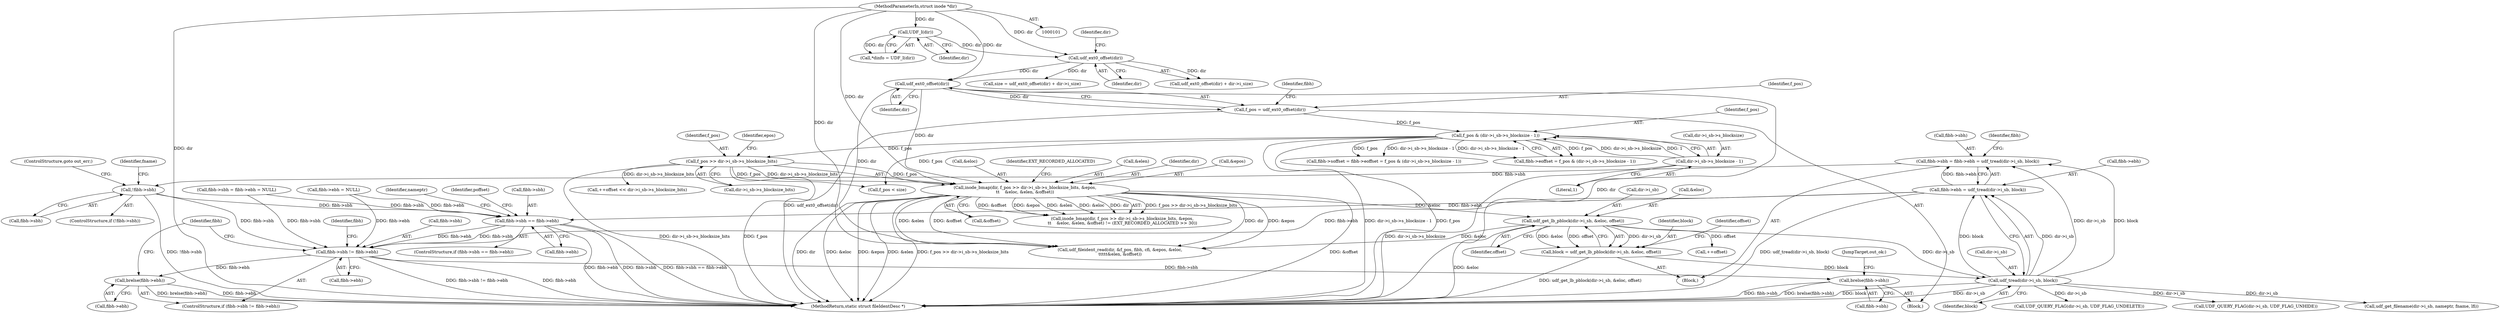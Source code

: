 digraph "0_linux_0e5cc9a40ada6046e6bc3bdfcd0c0d7e4b706b14_0@API" {
"1000273" [label="(Call,fibh->sbh = fibh->ebh = udf_tread(dir->i_sb, block))"];
"1000277" [label="(Call,fibh->ebh = udf_tread(dir->i_sb, block))"];
"1000281" [label="(Call,udf_tread(dir->i_sb, block))"];
"1000225" [label="(Call,udf_get_lb_pblock(dir->i_sb, &eloc, offset))"];
"1000202" [label="(Call,inode_bmap(dir, f_pos >> dir->i_sb->s_blocksize_bits, &epos,\n\t\t    &eloc, &elen, &offset))"];
"1000165" [label="(Call,udf_ext0_offset(dir))"];
"1000158" [label="(Call,udf_ext0_offset(dir))"];
"1000129" [label="(Call,UDF_I(dir))"];
"1000102" [label="(MethodParameterIn,struct inode *dir)"];
"1000204" [label="(Call,f_pos >> dir->i_sb->s_blocksize_bits)"];
"1000184" [label="(Call,f_pos & (dir->i_sb->s_blocksize - 1))"];
"1000163" [label="(Call,f_pos = udf_ext0_offset(dir))"];
"1000186" [label="(Call,dir->i_sb->s_blocksize - 1)"];
"1000223" [label="(Call,block = udf_get_lb_pblock(dir->i_sb, &eloc, offset))"];
"1000287" [label="(Call,!fibh->sbh)"];
"1000338" [label="(Call,fibh->sbh == fibh->ebh)"];
"1000486" [label="(Call,fibh->sbh != fibh->ebh)"];
"1000493" [label="(Call,brelse(fibh->ebh))"];
"1000497" [label="(Call,brelse(fibh->sbh))"];
"1000127" [label="(Call,*dinfo = UDF_I(dir))"];
"1000159" [label="(Identifier,dir)"];
"1000212" [label="(Identifier,epos)"];
"1000234" [label="(Call,++offset << dir->i_sb->s_blocksize_bits)"];
"1000357" [label="(Identifier,poffset)"];
"1000490" [label="(Call,fibh->ebh)"];
"1000215" [label="(Call,&elen)"];
"1000203" [label="(Identifier,dir)"];
"1000185" [label="(Identifier,f_pos)"];
"1000163" [label="(Call,f_pos = udf_ext0_offset(dir))"];
"1000423" [label="(Call,UDF_QUERY_FLAG(dir->i_sb, UDF_FLAG_UNDELETE))"];
"1000180" [label="(Call,fibh->eoffset = f_pos & (dir->i_sb->s_blocksize - 1))"];
"1000487" [label="(Call,fibh->sbh)"];
"1000281" [label="(Call,udf_tread(dir->i_sb, block))"];
"1000102" [label="(MethodParameterIn,struct inode *dir)"];
"1000231" [label="(Identifier,offset)"];
"1000510" [label="(MethodReturn,static struct fileIdentDesc *)"];
"1000192" [label="(Literal,1)"];
"1000206" [label="(Call,dir->i_sb->s_blocksize_bits)"];
"1000229" [label="(Call,&eloc)"];
"1000158" [label="(Call,udf_ext0_offset(dir))"];
"1000498" [label="(Call,fibh->sbh)"];
"1000499" [label="(Identifier,fibh)"];
"1000497" [label="(Call,brelse(fibh->sbh))"];
"1000236" [label="(Identifier,offset)"];
"1000277" [label="(Call,fibh->ebh = udf_tread(dir->i_sb, block))"];
"1000339" [label="(Call,fibh->sbh)"];
"1000282" [label="(Call,dir->i_sb)"];
"1000302" [label="(Call,f_pos < size)"];
"1000157" [label="(Call,udf_ext0_offset(dir) + dir->i_size)"];
"1000342" [label="(Call,fibh->ebh)"];
"1000273" [label="(Call,fibh->sbh = fibh->ebh = udf_tread(dir->i_sb, block))"];
"1000199" [label="(Block,)"];
"1000493" [label="(Call,brelse(fibh->ebh))"];
"1000274" [label="(Call,fibh->sbh)"];
"1000337" [label="(ControlStructure,if (fibh->sbh == fibh->ebh))"];
"1000130" [label="(Identifier,dir)"];
"1000495" [label="(Identifier,fibh)"];
"1000202" [label="(Call,inode_bmap(dir, f_pos >> dir->i_sb->s_blocksize_bits, &epos,\n\t\t    &eloc, &elen, &offset))"];
"1000347" [label="(Identifier,nameptr)"];
"1000217" [label="(Call,&offset)"];
"1000278" [label="(Call,fibh->ebh)"];
"1000187" [label="(Call,dir->i_sb->s_blocksize)"];
"1000287" [label="(Call,!fibh->sbh)"];
"1000486" [label="(Call,fibh->sbh != fibh->ebh)"];
"1000338" [label="(Call,fibh->sbh == fibh->ebh)"];
"1000235" [label="(Call,++offset)"];
"1000205" [label="(Identifier,f_pos)"];
"1000289" [label="(Identifier,fibh)"];
"1000176" [label="(Call,fibh->soffset = fibh->eoffset = f_pos & (dir->i_sb->s_blocksize - 1))"];
"1000494" [label="(Call,fibh->ebh)"];
"1000440" [label="(Call,UDF_QUERY_FLAG(dir->i_sb, UDF_FLAG_UNHIDE))"];
"1000129" [label="(Call,UDF_I(dir))"];
"1000226" [label="(Call,dir->i_sb)"];
"1000211" [label="(Call,&epos)"];
"1000225" [label="(Call,udf_get_lb_pblock(dir->i_sb, &eloc, offset))"];
"1000461" [label="(Call,udf_get_filename(dir->i_sb, nameptr, fname, lfi))"];
"1000286" [label="(ControlStructure,if (!fibh->sbh))"];
"1000171" [label="(Call,fibh->ebh = NULL)"];
"1000308" [label="(Call,udf_fileident_read(dir, &f_pos, fibh, cfi, &epos, &eloc,\n\t\t\t\t\t&elen, &offset))"];
"1000224" [label="(Identifier,block)"];
"1000213" [label="(Call,&eloc)"];
"1000288" [label="(Call,fibh->sbh)"];
"1000220" [label="(Identifier,EXT_RECORDED_ALLOCATED)"];
"1000169" [label="(Identifier,fibh)"];
"1000223" [label="(Call,block = udf_get_lb_pblock(dir->i_sb, &eloc, offset))"];
"1000155" [label="(Call,size = udf_ext0_offset(dir) + dir->i_size)"];
"1000293" [label="(Identifier,fname)"];
"1000201" [label="(Call,inode_bmap(dir, f_pos >> dir->i_sb->s_blocksize_bits, &epos,\n\t\t    &eloc, &elen, &offset) != (EXT_RECORDED_ALLOCATED >> 30))"];
"1000291" [label="(ControlStructure,goto out_err;)"];
"1000166" [label="(Identifier,dir)"];
"1000485" [label="(ControlStructure,if (fibh->sbh != fibh->ebh))"];
"1000204" [label="(Call,f_pos >> dir->i_sb->s_blocksize_bits)"];
"1000165" [label="(Call,udf_ext0_offset(dir))"];
"1000106" [label="(Block,)"];
"1000184" [label="(Call,f_pos & (dir->i_sb->s_blocksize - 1))"];
"1000164" [label="(Identifier,f_pos)"];
"1000167" [label="(Call,fibh->sbh = fibh->ebh = NULL)"];
"1000285" [label="(Identifier,block)"];
"1000501" [label="(JumpTarget,out_ok:)"];
"1000186" [label="(Call,dir->i_sb->s_blocksize - 1)"];
"1000161" [label="(Identifier,dir)"];
"1000273" -> "1000199"  [label="AST: "];
"1000273" -> "1000277"  [label="CFG: "];
"1000274" -> "1000273"  [label="AST: "];
"1000277" -> "1000273"  [label="AST: "];
"1000289" -> "1000273"  [label="CFG: "];
"1000277" -> "1000273"  [label="DDG: fibh->ebh"];
"1000281" -> "1000273"  [label="DDG: dir->i_sb"];
"1000281" -> "1000273"  [label="DDG: block"];
"1000273" -> "1000287"  [label="DDG: fibh->sbh"];
"1000277" -> "1000281"  [label="CFG: "];
"1000278" -> "1000277"  [label="AST: "];
"1000281" -> "1000277"  [label="AST: "];
"1000277" -> "1000510"  [label="DDG: udf_tread(dir->i_sb, block)"];
"1000281" -> "1000277"  [label="DDG: dir->i_sb"];
"1000281" -> "1000277"  [label="DDG: block"];
"1000277" -> "1000338"  [label="DDG: fibh->ebh"];
"1000277" -> "1000486"  [label="DDG: fibh->ebh"];
"1000281" -> "1000285"  [label="CFG: "];
"1000282" -> "1000281"  [label="AST: "];
"1000285" -> "1000281"  [label="AST: "];
"1000281" -> "1000510"  [label="DDG: block"];
"1000281" -> "1000510"  [label="DDG: dir->i_sb"];
"1000225" -> "1000281"  [label="DDG: dir->i_sb"];
"1000223" -> "1000281"  [label="DDG: block"];
"1000281" -> "1000423"  [label="DDG: dir->i_sb"];
"1000281" -> "1000440"  [label="DDG: dir->i_sb"];
"1000281" -> "1000461"  [label="DDG: dir->i_sb"];
"1000225" -> "1000223"  [label="AST: "];
"1000225" -> "1000231"  [label="CFG: "];
"1000226" -> "1000225"  [label="AST: "];
"1000229" -> "1000225"  [label="AST: "];
"1000231" -> "1000225"  [label="AST: "];
"1000223" -> "1000225"  [label="CFG: "];
"1000225" -> "1000510"  [label="DDG: &eloc"];
"1000225" -> "1000223"  [label="DDG: dir->i_sb"];
"1000225" -> "1000223"  [label="DDG: &eloc"];
"1000225" -> "1000223"  [label="DDG: offset"];
"1000202" -> "1000225"  [label="DDG: &eloc"];
"1000225" -> "1000235"  [label="DDG: offset"];
"1000225" -> "1000308"  [label="DDG: &eloc"];
"1000202" -> "1000201"  [label="AST: "];
"1000202" -> "1000217"  [label="CFG: "];
"1000203" -> "1000202"  [label="AST: "];
"1000204" -> "1000202"  [label="AST: "];
"1000211" -> "1000202"  [label="AST: "];
"1000213" -> "1000202"  [label="AST: "];
"1000215" -> "1000202"  [label="AST: "];
"1000217" -> "1000202"  [label="AST: "];
"1000220" -> "1000202"  [label="CFG: "];
"1000202" -> "1000510"  [label="DDG: &offset"];
"1000202" -> "1000510"  [label="DDG: dir"];
"1000202" -> "1000510"  [label="DDG: &eloc"];
"1000202" -> "1000510"  [label="DDG: &epos"];
"1000202" -> "1000510"  [label="DDG: &elen"];
"1000202" -> "1000510"  [label="DDG: f_pos >> dir->i_sb->s_blocksize_bits"];
"1000202" -> "1000201"  [label="DDG: f_pos >> dir->i_sb->s_blocksize_bits"];
"1000202" -> "1000201"  [label="DDG: &offset"];
"1000202" -> "1000201"  [label="DDG: &epos"];
"1000202" -> "1000201"  [label="DDG: &elen"];
"1000202" -> "1000201"  [label="DDG: &eloc"];
"1000202" -> "1000201"  [label="DDG: dir"];
"1000165" -> "1000202"  [label="DDG: dir"];
"1000102" -> "1000202"  [label="DDG: dir"];
"1000204" -> "1000202"  [label="DDG: f_pos"];
"1000204" -> "1000202"  [label="DDG: dir->i_sb->s_blocksize_bits"];
"1000202" -> "1000308"  [label="DDG: dir"];
"1000202" -> "1000308"  [label="DDG: &epos"];
"1000202" -> "1000308"  [label="DDG: &elen"];
"1000202" -> "1000308"  [label="DDG: &offset"];
"1000165" -> "1000163"  [label="AST: "];
"1000165" -> "1000166"  [label="CFG: "];
"1000166" -> "1000165"  [label="AST: "];
"1000163" -> "1000165"  [label="CFG: "];
"1000165" -> "1000510"  [label="DDG: dir"];
"1000165" -> "1000163"  [label="DDG: dir"];
"1000158" -> "1000165"  [label="DDG: dir"];
"1000102" -> "1000165"  [label="DDG: dir"];
"1000165" -> "1000308"  [label="DDG: dir"];
"1000158" -> "1000157"  [label="AST: "];
"1000158" -> "1000159"  [label="CFG: "];
"1000159" -> "1000158"  [label="AST: "];
"1000161" -> "1000158"  [label="CFG: "];
"1000158" -> "1000155"  [label="DDG: dir"];
"1000158" -> "1000157"  [label="DDG: dir"];
"1000129" -> "1000158"  [label="DDG: dir"];
"1000102" -> "1000158"  [label="DDG: dir"];
"1000129" -> "1000127"  [label="AST: "];
"1000129" -> "1000130"  [label="CFG: "];
"1000130" -> "1000129"  [label="AST: "];
"1000127" -> "1000129"  [label="CFG: "];
"1000129" -> "1000127"  [label="DDG: dir"];
"1000102" -> "1000129"  [label="DDG: dir"];
"1000102" -> "1000101"  [label="AST: "];
"1000102" -> "1000510"  [label="DDG: dir"];
"1000102" -> "1000308"  [label="DDG: dir"];
"1000204" -> "1000206"  [label="CFG: "];
"1000205" -> "1000204"  [label="AST: "];
"1000206" -> "1000204"  [label="AST: "];
"1000212" -> "1000204"  [label="CFG: "];
"1000204" -> "1000510"  [label="DDG: dir->i_sb->s_blocksize_bits"];
"1000204" -> "1000510"  [label="DDG: f_pos"];
"1000184" -> "1000204"  [label="DDG: f_pos"];
"1000204" -> "1000234"  [label="DDG: dir->i_sb->s_blocksize_bits"];
"1000204" -> "1000302"  [label="DDG: f_pos"];
"1000184" -> "1000180"  [label="AST: "];
"1000184" -> "1000186"  [label="CFG: "];
"1000185" -> "1000184"  [label="AST: "];
"1000186" -> "1000184"  [label="AST: "];
"1000180" -> "1000184"  [label="CFG: "];
"1000184" -> "1000510"  [label="DDG: dir->i_sb->s_blocksize - 1"];
"1000184" -> "1000510"  [label="DDG: f_pos"];
"1000184" -> "1000176"  [label="DDG: f_pos"];
"1000184" -> "1000176"  [label="DDG: dir->i_sb->s_blocksize - 1"];
"1000184" -> "1000180"  [label="DDG: f_pos"];
"1000184" -> "1000180"  [label="DDG: dir->i_sb->s_blocksize - 1"];
"1000163" -> "1000184"  [label="DDG: f_pos"];
"1000186" -> "1000184"  [label="DDG: dir->i_sb->s_blocksize"];
"1000186" -> "1000184"  [label="DDG: 1"];
"1000184" -> "1000302"  [label="DDG: f_pos"];
"1000163" -> "1000106"  [label="AST: "];
"1000164" -> "1000163"  [label="AST: "];
"1000169" -> "1000163"  [label="CFG: "];
"1000163" -> "1000510"  [label="DDG: udf_ext0_offset(dir)"];
"1000186" -> "1000192"  [label="CFG: "];
"1000187" -> "1000186"  [label="AST: "];
"1000192" -> "1000186"  [label="AST: "];
"1000186" -> "1000510"  [label="DDG: dir->i_sb->s_blocksize"];
"1000223" -> "1000199"  [label="AST: "];
"1000224" -> "1000223"  [label="AST: "];
"1000236" -> "1000223"  [label="CFG: "];
"1000223" -> "1000510"  [label="DDG: udf_get_lb_pblock(dir->i_sb, &eloc, offset)"];
"1000287" -> "1000286"  [label="AST: "];
"1000287" -> "1000288"  [label="CFG: "];
"1000288" -> "1000287"  [label="AST: "];
"1000291" -> "1000287"  [label="CFG: "];
"1000293" -> "1000287"  [label="CFG: "];
"1000287" -> "1000510"  [label="DDG: !fibh->sbh"];
"1000287" -> "1000338"  [label="DDG: fibh->sbh"];
"1000287" -> "1000486"  [label="DDG: fibh->sbh"];
"1000338" -> "1000337"  [label="AST: "];
"1000338" -> "1000342"  [label="CFG: "];
"1000339" -> "1000338"  [label="AST: "];
"1000342" -> "1000338"  [label="AST: "];
"1000347" -> "1000338"  [label="CFG: "];
"1000357" -> "1000338"  [label="CFG: "];
"1000338" -> "1000510"  [label="DDG: fibh->sbh"];
"1000338" -> "1000510"  [label="DDG: fibh->sbh == fibh->ebh"];
"1000338" -> "1000510"  [label="DDG: fibh->ebh"];
"1000167" -> "1000338"  [label="DDG: fibh->sbh"];
"1000171" -> "1000338"  [label="DDG: fibh->ebh"];
"1000338" -> "1000486"  [label="DDG: fibh->sbh"];
"1000338" -> "1000486"  [label="DDG: fibh->ebh"];
"1000486" -> "1000485"  [label="AST: "];
"1000486" -> "1000490"  [label="CFG: "];
"1000487" -> "1000486"  [label="AST: "];
"1000490" -> "1000486"  [label="AST: "];
"1000495" -> "1000486"  [label="CFG: "];
"1000499" -> "1000486"  [label="CFG: "];
"1000486" -> "1000510"  [label="DDG: fibh->sbh != fibh->ebh"];
"1000486" -> "1000510"  [label="DDG: fibh->ebh"];
"1000167" -> "1000486"  [label="DDG: fibh->sbh"];
"1000171" -> "1000486"  [label="DDG: fibh->ebh"];
"1000486" -> "1000493"  [label="DDG: fibh->ebh"];
"1000486" -> "1000497"  [label="DDG: fibh->sbh"];
"1000493" -> "1000485"  [label="AST: "];
"1000493" -> "1000494"  [label="CFG: "];
"1000494" -> "1000493"  [label="AST: "];
"1000499" -> "1000493"  [label="CFG: "];
"1000493" -> "1000510"  [label="DDG: fibh->ebh"];
"1000493" -> "1000510"  [label="DDG: brelse(fibh->ebh)"];
"1000497" -> "1000106"  [label="AST: "];
"1000497" -> "1000498"  [label="CFG: "];
"1000498" -> "1000497"  [label="AST: "];
"1000501" -> "1000497"  [label="CFG: "];
"1000497" -> "1000510"  [label="DDG: fibh->sbh"];
"1000497" -> "1000510"  [label="DDG: brelse(fibh->sbh)"];
}

